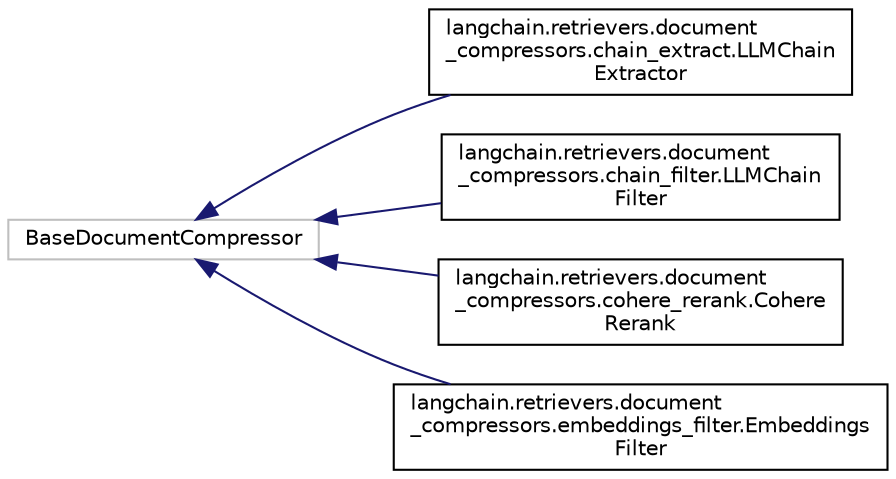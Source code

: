 digraph "Graphical Class Hierarchy"
{
 // LATEX_PDF_SIZE
  edge [fontname="Helvetica",fontsize="10",labelfontname="Helvetica",labelfontsize="10"];
  node [fontname="Helvetica",fontsize="10",shape=record];
  rankdir="LR";
  Node15524 [label="BaseDocumentCompressor",height=0.2,width=0.4,color="grey75", fillcolor="white", style="filled",tooltip=" "];
  Node15524 -> Node0 [dir="back",color="midnightblue",fontsize="10",style="solid",fontname="Helvetica"];
  Node0 [label="langchain.retrievers.document\l_compressors.chain_extract.LLMChain\lExtractor",height=0.2,width=0.4,color="black", fillcolor="white", style="filled",URL="$classlangchain_1_1retrievers_1_1document__compressors_1_1chain__extract_1_1LLMChainExtractor.html",tooltip=" "];
  Node15524 -> Node15526 [dir="back",color="midnightblue",fontsize="10",style="solid",fontname="Helvetica"];
  Node15526 [label="langchain.retrievers.document\l_compressors.chain_filter.LLMChain\lFilter",height=0.2,width=0.4,color="black", fillcolor="white", style="filled",URL="$classlangchain_1_1retrievers_1_1document__compressors_1_1chain__filter_1_1LLMChainFilter.html",tooltip=" "];
  Node15524 -> Node15527 [dir="back",color="midnightblue",fontsize="10",style="solid",fontname="Helvetica"];
  Node15527 [label="langchain.retrievers.document\l_compressors.cohere_rerank.Cohere\lRerank",height=0.2,width=0.4,color="black", fillcolor="white", style="filled",URL="$classlangchain_1_1retrievers_1_1document__compressors_1_1cohere__rerank_1_1CohereRerank.html",tooltip=" "];
  Node15524 -> Node15528 [dir="back",color="midnightblue",fontsize="10",style="solid",fontname="Helvetica"];
  Node15528 [label="langchain.retrievers.document\l_compressors.embeddings_filter.Embeddings\lFilter",height=0.2,width=0.4,color="black", fillcolor="white", style="filled",URL="$classlangchain_1_1retrievers_1_1document__compressors_1_1embeddings__filter_1_1EmbeddingsFilter.html",tooltip=" "];
}
